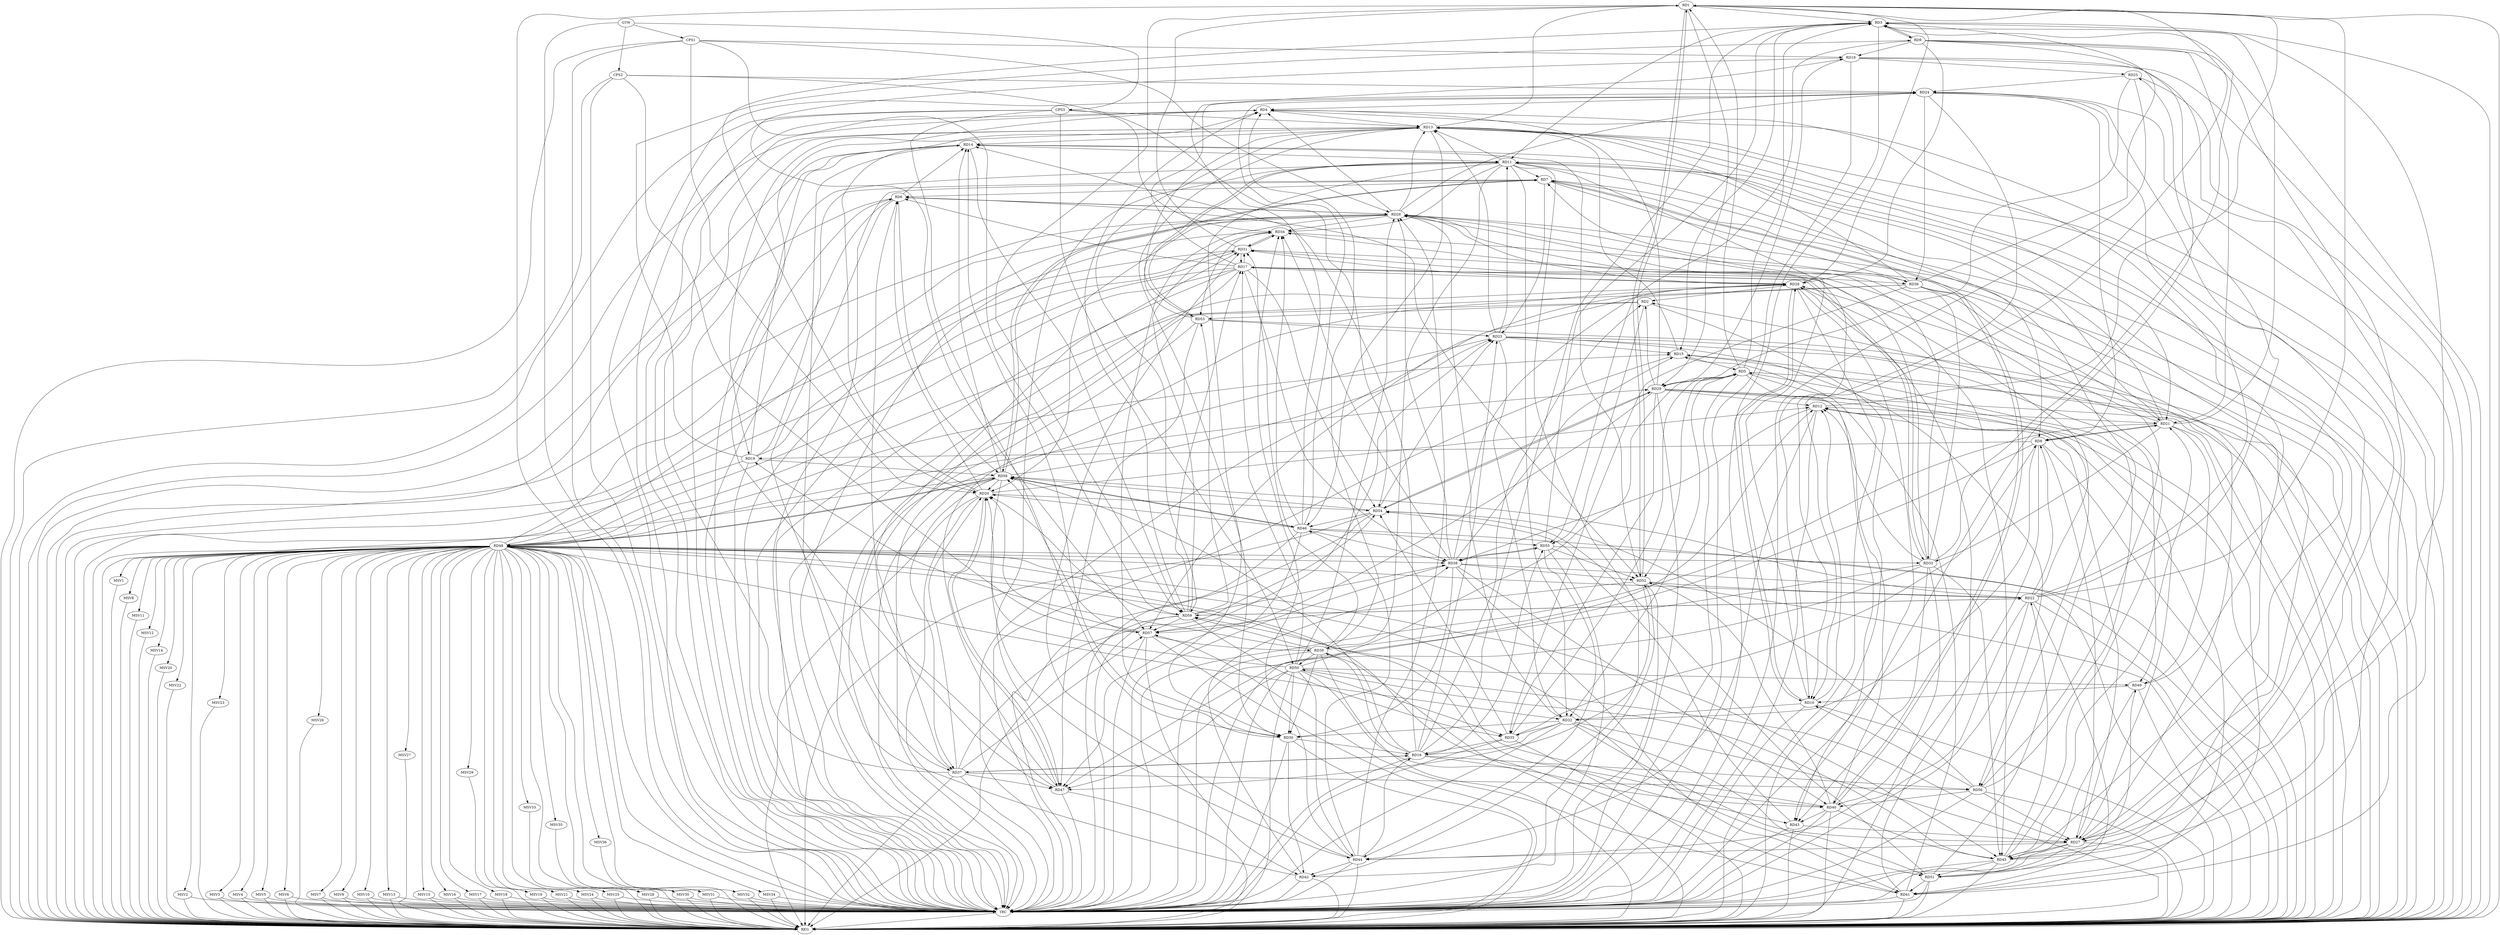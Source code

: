 strict digraph G {
  RD1 [ label="RD1" ];
  RD2 [ label="RD2" ];
  RD3 [ label="RD3" ];
  RD4 [ label="RD4" ];
  RD5 [ label="RD5" ];
  RD6 [ label="RD6" ];
  RD7 [ label="RD7" ];
  RD8 [ label="RD8" ];
  RD9 [ label="RD9" ];
  RD10 [ label="RD10" ];
  RD11 [ label="RD11" ];
  RD12 [ label="RD12" ];
  RD13 [ label="RD13" ];
  RD14 [ label="RD14" ];
  RD15 [ label="RD15" ];
  RD16 [ label="RD16" ];
  RD17 [ label="RD17" ];
  RD18 [ label="RD18" ];
  RD19 [ label="RD19" ];
  RD20 [ label="RD20" ];
  RD21 [ label="RD21" ];
  RD22 [ label="RD22" ];
  RD23 [ label="RD23" ];
  RD24 [ label="RD24" ];
  RD25 [ label="RD25" ];
  RD26 [ label="RD26" ];
  RD27 [ label="RD27" ];
  RD28 [ label="RD28" ];
  RD29 [ label="RD29" ];
  RD30 [ label="RD30" ];
  RD31 [ label="RD31" ];
  RD32 [ label="RD32" ];
  RD33 [ label="RD33" ];
  RD34 [ label="RD34" ];
  RD35 [ label="RD35" ];
  RD36 [ label="RD36" ];
  RD37 [ label="RD37" ];
  RD38 [ label="RD38" ];
  RD39 [ label="RD39" ];
  RD40 [ label="RD40" ];
  RD41 [ label="RD41" ];
  RD42 [ label="RD42" ];
  RD43 [ label="RD43" ];
  RD44 [ label="RD44" ];
  RD45 [ label="RD45" ];
  RD46 [ label="RD46" ];
  RD47 [ label="RD47" ];
  RD48 [ label="RD48" ];
  RD49 [ label="RD49" ];
  RD50 [ label="RD50" ];
  RD51 [ label="RD51" ];
  RD52 [ label="RD52" ];
  RD53 [ label="RD53" ];
  RD54 [ label="RD54" ];
  RD55 [ label="RD55" ];
  RD56 [ label="RD56" ];
  RD57 [ label="RD57" ];
  RD58 [ label="RD58" ];
  RD59 [ label="RD59" ];
  CPS1 [ label="CPS1" ];
  CPS2 [ label="CPS2" ];
  CPS3 [ label="CPS3" ];
  GTW [ label="GTW" ];
  REG [ label="REG" ];
  TRC [ label="TRC" ];
  MSV1 [ label="MSV1" ];
  MSV2 [ label="MSV2" ];
  MSV3 [ label="MSV3" ];
  MSV4 [ label="MSV4" ];
  MSV5 [ label="MSV5" ];
  MSV6 [ label="MSV6" ];
  MSV7 [ label="MSV7" ];
  MSV8 [ label="MSV8" ];
  MSV9 [ label="MSV9" ];
  MSV10 [ label="MSV10" ];
  MSV11 [ label="MSV11" ];
  MSV12 [ label="MSV12" ];
  MSV13 [ label="MSV13" ];
  MSV14 [ label="MSV14" ];
  MSV15 [ label="MSV15" ];
  MSV16 [ label="MSV16" ];
  MSV17 [ label="MSV17" ];
  MSV18 [ label="MSV18" ];
  MSV19 [ label="MSV19" ];
  MSV20 [ label="MSV20" ];
  MSV21 [ label="MSV21" ];
  MSV22 [ label="MSV22" ];
  MSV23 [ label="MSV23" ];
  MSV24 [ label="MSV24" ];
  MSV25 [ label="MSV25" ];
  MSV26 [ label="MSV26" ];
  MSV27 [ label="MSV27" ];
  MSV28 [ label="MSV28" ];
  MSV29 [ label="MSV29" ];
  MSV30 [ label="MSV30" ];
  MSV31 [ label="MSV31" ];
  MSV32 [ label="MSV32" ];
  MSV33 [ label="MSV33" ];
  MSV34 [ label="MSV34" ];
  MSV35 [ label="MSV35" ];
  MSV36 [ label="MSV36" ];
  RD1 -> RD3;
  RD5 -> RD1;
  RD1 -> RD10;
  RD12 -> RD1;
  RD13 -> RD1;
  RD22 -> RD1;
  RD28 -> RD1;
  RD1 -> RD29;
  RD31 -> RD1;
  RD1 -> RD52;
  RD52 -> RD1;
  RD1 -> RD59;
  RD16 -> RD2;
  RD21 -> RD2;
  RD28 -> RD2;
  RD29 -> RD2;
  RD2 -> RD53;
  RD2 -> RD55;
  RD5 -> RD3;
  RD3 -> RD9;
  RD9 -> RD3;
  RD3 -> RD11;
  RD3 -> RD15;
  RD16 -> RD3;
  RD3 -> RD20;
  RD21 -> RD3;
  RD33 -> RD3;
  RD36 -> RD3;
  RD45 -> RD3;
  RD55 -> RD3;
  RD4 -> RD13;
  RD20 -> RD4;
  RD24 -> RD4;
  RD26 -> RD4;
  RD29 -> RD4;
  RD37 -> RD4;
  RD39 -> RD4;
  RD4 -> RD47;
  RD49 -> RD4;
  RD59 -> RD4;
  RD15 -> RD5;
  RD5 -> RD29;
  RD5 -> RD32;
  RD35 -> RD5;
  RD5 -> RD43;
  RD50 -> RD5;
  RD51 -> RD5;
  RD5 -> RD52;
  RD5 -> RD56;
  RD7 -> RD6;
  RD6 -> RD14;
  RD17 -> RD6;
  RD20 -> RD6;
  RD6 -> RD26;
  RD26 -> RD6;
  RD6 -> RD37;
  RD47 -> RD6;
  RD48 -> RD6;
  RD6 -> RD52;
  RD6 -> RD58;
  RD11 -> RD7;
  RD19 -> RD7;
  RD7 -> RD23;
  RD33 -> RD7;
  RD7 -> RD36;
  RD7 -> RD40;
  RD40 -> RD7;
  RD51 -> RD7;
  RD7 -> RD58;
  RD58 -> RD7;
  RD11 -> RD8;
  RD8 -> RD19;
  RD8 -> RD21;
  RD21 -> RD8;
  RD22 -> RD8;
  RD24 -> RD8;
  RD8 -> RD27;
  RD8 -> RD32;
  RD35 -> RD8;
  RD8 -> RD40;
  RD9 -> RD18;
  RD19 -> RD9;
  RD9 -> RD21;
  RD9 -> RD27;
  RD9 -> RD28;
  RD9 -> RD55;
  RD11 -> RD10;
  RD10 -> RD12;
  RD24 -> RD10;
  RD10 -> RD26;
  RD10 -> RD28;
  RD28 -> RD10;
  RD10 -> RD32;
  RD49 -> RD10;
  RD56 -> RD10;
  RD11 -> RD13;
  RD14 -> RD11;
  RD21 -> RD11;
  RD23 -> RD11;
  RD11 -> RD30;
  RD11 -> RD32;
  RD11 -> RD34;
  RD11 -> RD39;
  RD11 -> RD42;
  RD45 -> RD11;
  RD11 -> RD47;
  RD11 -> RD53;
  RD53 -> RD11;
  RD20 -> RD12;
  RD12 -> RD21;
  RD27 -> RD12;
  RD29 -> RD12;
  RD33 -> RD12;
  RD12 -> RD38;
  RD39 -> RD12;
  RD41 -> RD12;
  RD12 -> RD44;
  RD13 -> RD14;
  RD15 -> RD13;
  RD13 -> RD19;
  RD13 -> RD21;
  RD23 -> RD13;
  RD26 -> RD13;
  RD27 -> RD13;
  RD13 -> RD30;
  RD36 -> RD13;
  RD41 -> RD13;
  RD13 -> RD45;
  RD13 -> RD46;
  RD53 -> RD13;
  RD13 -> RD59;
  RD16 -> RD14;
  RD19 -> RD14;
  RD21 -> RD14;
  RD30 -> RD14;
  RD42 -> RD14;
  RD52 -> RD14;
  RD58 -> RD14;
  RD14 -> RD59;
  RD23 -> RD15;
  RD38 -> RD15;
  RD41 -> RD15;
  RD48 -> RD15;
  RD56 -> RD15;
  RD16 -> RD23;
  RD30 -> RD16;
  RD32 -> RD16;
  RD35 -> RD16;
  RD16 -> RD37;
  RD37 -> RD16;
  RD16 -> RD39;
  RD44 -> RD16;
  RD16 -> RD55;
  RD16 -> RD56;
  RD16 -> RD58;
  RD22 -> RD17;
  RD17 -> RD24;
  RD17 -> RD28;
  RD17 -> RD31;
  RD31 -> RD17;
  RD17 -> RD33;
  RD33 -> RD17;
  RD17 -> RD37;
  RD17 -> RD38;
  RD17 -> RD48;
  RD50 -> RD17;
  RD17 -> RD54;
  RD59 -> RD17;
  RD18 -> RD25;
  RD18 -> RD29;
  RD18 -> RD41;
  RD46 -> RD18;
  RD18 -> RD57;
  RD19 -> RD31;
  RD39 -> RD19;
  RD19 -> RD58;
  RD26 -> RD20;
  RD37 -> RD20;
  RD46 -> RD20;
  RD20 -> RD47;
  RD47 -> RD20;
  RD50 -> RD20;
  RD20 -> RD54;
  RD57 -> RD20;
  RD58 -> RD20;
  RD59 -> RD20;
  RD21 -> RD33;
  RD36 -> RD21;
  RD45 -> RD21;
  RD21 -> RD49;
  RD22 -> RD24;
  RD22 -> RD25;
  RD22 -> RD41;
  RD22 -> RD44;
  RD45 -> RD22;
  RD48 -> RD22;
  RD52 -> RD22;
  RD22 -> RD58;
  RD22 -> RD59;
  RD59 -> RD22;
  RD23 -> RD32;
  RD23 -> RD49;
  RD53 -> RD23;
  RD54 -> RD23;
  RD23 -> RD56;
  RD57 -> RD23;
  RD58 -> RD23;
  RD25 -> RD24;
  RD26 -> RD24;
  RD24 -> RD27;
  RD24 -> RD36;
  RD46 -> RD24;
  RD25 -> RD29;
  RD26 -> RD27;
  RD26 -> RD28;
  RD26 -> RD30;
  RD32 -> RD26;
  RD26 -> RD33;
  RD26 -> RD34;
  RD36 -> RD26;
  RD38 -> RD26;
  RD44 -> RD26;
  RD48 -> RD26;
  RD50 -> RD26;
  RD56 -> RD26;
  RD27 -> RD28;
  RD29 -> RD27;
  RD32 -> RD27;
  RD43 -> RD27;
  RD27 -> RD44;
  RD27 -> RD45;
  RD50 -> RD27;
  RD27 -> RD51;
  RD56 -> RD27;
  RD28 -> RD31;
  RD38 -> RD28;
  RD41 -> RD28;
  RD28 -> RD43;
  RD28 -> RD45;
  RD47 -> RD28;
  RD28 -> RD57;
  RD29 -> RD35;
  RD29 -> RD40;
  RD48 -> RD29;
  RD29 -> RD54;
  RD54 -> RD29;
  RD29 -> RD57;
  RD32 -> RD30;
  RD38 -> RD30;
  RD39 -> RD30;
  RD30 -> RD42;
  RD50 -> RD30;
  RD33 -> RD31;
  RD31 -> RD34;
  RD34 -> RD31;
  RD31 -> RD36;
  RD37 -> RD31;
  RD39 -> RD31;
  RD44 -> RD31;
  RD32 -> RD35;
  RD48 -> RD32;
  RD32 -> RD51;
  RD33 -> RD43;
  RD33 -> RD45;
  RD33 -> RD47;
  RD48 -> RD33;
  RD38 -> RD34;
  RD44 -> RD34;
  RD45 -> RD34;
  RD46 -> RD34;
  RD34 -> RD53;
  RD59 -> RD34;
  RD36 -> RD35;
  RD50 -> RD35;
  RD35 -> RD54;
  RD59 -> RD35;
  RD36 -> RD45;
  RD36 -> RD48;
  RD37 -> RD47;
  RD37 -> RD54;
  RD37 -> RD56;
  RD37 -> RD57;
  RD58 -> RD37;
  RD38 -> RD40;
  RD38 -> RD41;
  RD42 -> RD38;
  RD46 -> RD38;
  RD48 -> RD38;
  RD38 -> RD52;
  RD38 -> RD55;
  RD55 -> RD38;
  RD59 -> RD38;
  RD39 -> RD40;
  RD39 -> RD50;
  RD57 -> RD39;
  RD39 -> RD59;
  RD40 -> RD43;
  RD40 -> RD45;
  RD50 -> RD40;
  RD40 -> RD52;
  RD56 -> RD40;
  RD40 -> RD59;
  RD48 -> RD41;
  RD51 -> RD41;
  RD41 -> RD57;
  RD44 -> RD42;
  RD42 -> RD52;
  RD57 -> RD42;
  RD48 -> RD43;
  RD43 -> RD54;
  RD44 -> RD46;
  RD50 -> RD44;
  RD55 -> RD44;
  RD58 -> RD44;
  RD48 -> RD45;
  RD45 -> RD50;
  RD45 -> RD51;
  RD46 -> RD47;
  RD54 -> RD46;
  RD46 -> RD55;
  RD46 -> RD58;
  RD58 -> RD46;
  RD50 -> RD47;
  RD52 -> RD47;
  RD53 -> RD47;
  RD48 -> RD51;
  RD48 -> RD58;
  RD58 -> RD48;
  RD50 -> RD49;
  RD51 -> RD49;
  RD51 -> RD54;
  RD55 -> RD52;
  RD52 -> RD57;
  RD59 -> RD53;
  RD56 -> RD54;
  RD54 -> RD58;
  RD57 -> RD58;
  RD59 -> RD57;
  CPS1 -> RD26;
  CPS1 -> RD20;
  CPS1 -> RD59;
  CPS1 -> RD18;
  CPS2 -> RD24;
  CPS2 -> RD57;
  CPS2 -> RD54;
  CPS3 -> RD34;
  CPS3 -> RD13;
  CPS3 -> RD30;
  CPS3 -> RD50;
  GTW -> CPS1;
  GTW -> CPS2;
  GTW -> CPS3;
  RD1 -> REG;
  RD2 -> REG;
  RD3 -> REG;
  RD4 -> REG;
  RD5 -> REG;
  RD6 -> REG;
  RD7 -> REG;
  RD8 -> REG;
  RD9 -> REG;
  RD10 -> REG;
  RD11 -> REG;
  RD12 -> REG;
  RD13 -> REG;
  RD14 -> REG;
  RD15 -> REG;
  RD16 -> REG;
  RD17 -> REG;
  RD18 -> REG;
  RD19 -> REG;
  RD20 -> REG;
  RD21 -> REG;
  RD22 -> REG;
  RD23 -> REG;
  RD24 -> REG;
  RD25 -> REG;
  RD26 -> REG;
  RD27 -> REG;
  RD28 -> REG;
  RD29 -> REG;
  RD30 -> REG;
  RD31 -> REG;
  RD32 -> REG;
  RD33 -> REG;
  RD34 -> REG;
  RD35 -> REG;
  RD36 -> REG;
  RD37 -> REG;
  RD38 -> REG;
  RD39 -> REG;
  RD40 -> REG;
  RD41 -> REG;
  RD42 -> REG;
  RD43 -> REG;
  RD44 -> REG;
  RD45 -> REG;
  RD46 -> REG;
  RD47 -> REG;
  RD48 -> REG;
  RD49 -> REG;
  RD50 -> REG;
  RD51 -> REG;
  RD52 -> REG;
  RD53 -> REG;
  RD54 -> REG;
  RD55 -> REG;
  RD56 -> REG;
  RD57 -> REG;
  RD58 -> REG;
  RD59 -> REG;
  CPS1 -> REG;
  CPS2 -> REG;
  CPS3 -> REG;
  RD1 -> TRC;
  RD2 -> TRC;
  RD3 -> TRC;
  RD4 -> TRC;
  RD5 -> TRC;
  RD6 -> TRC;
  RD7 -> TRC;
  RD8 -> TRC;
  RD9 -> TRC;
  RD10 -> TRC;
  RD11 -> TRC;
  RD12 -> TRC;
  RD13 -> TRC;
  RD14 -> TRC;
  RD15 -> TRC;
  RD16 -> TRC;
  RD17 -> TRC;
  RD18 -> TRC;
  RD19 -> TRC;
  RD20 -> TRC;
  RD21 -> TRC;
  RD22 -> TRC;
  RD23 -> TRC;
  RD24 -> TRC;
  RD25 -> TRC;
  RD26 -> TRC;
  RD27 -> TRC;
  RD28 -> TRC;
  RD29 -> TRC;
  RD30 -> TRC;
  RD31 -> TRC;
  RD32 -> TRC;
  RD33 -> TRC;
  RD34 -> TRC;
  RD35 -> TRC;
  RD36 -> TRC;
  RD37 -> TRC;
  RD38 -> TRC;
  RD39 -> TRC;
  RD40 -> TRC;
  RD41 -> TRC;
  RD42 -> TRC;
  RD43 -> TRC;
  RD44 -> TRC;
  RD45 -> TRC;
  RD46 -> TRC;
  RD47 -> TRC;
  RD48 -> TRC;
  RD49 -> TRC;
  RD50 -> TRC;
  RD51 -> TRC;
  RD52 -> TRC;
  RD53 -> TRC;
  RD54 -> TRC;
  RD55 -> TRC;
  RD56 -> TRC;
  RD57 -> TRC;
  RD58 -> TRC;
  RD59 -> TRC;
  CPS1 -> TRC;
  CPS2 -> TRC;
  CPS3 -> TRC;
  GTW -> TRC;
  TRC -> REG;
  RD48 -> MSV1;
  RD48 -> MSV2;
  RD48 -> MSV3;
  RD48 -> MSV4;
  RD48 -> MSV5;
  RD48 -> MSV6;
  RD48 -> MSV7;
  RD48 -> MSV8;
  RD48 -> MSV9;
  MSV1 -> REG;
  MSV2 -> REG;
  MSV2 -> TRC;
  MSV3 -> REG;
  MSV3 -> TRC;
  MSV4 -> REG;
  MSV4 -> TRC;
  MSV5 -> REG;
  MSV5 -> TRC;
  MSV6 -> REG;
  MSV6 -> TRC;
  MSV7 -> REG;
  MSV7 -> TRC;
  MSV8 -> REG;
  MSV9 -> REG;
  MSV9 -> TRC;
  RD48 -> MSV10;
  RD48 -> MSV11;
  MSV10 -> REG;
  MSV10 -> TRC;
  MSV11 -> REG;
  RD48 -> MSV12;
  MSV12 -> REG;
  RD48 -> MSV13;
  RD48 -> MSV14;
  RD48 -> MSV15;
  RD48 -> MSV16;
  RD48 -> MSV17;
  RD48 -> MSV18;
  RD48 -> MSV19;
  MSV13 -> REG;
  MSV13 -> TRC;
  MSV14 -> REG;
  MSV15 -> REG;
  MSV15 -> TRC;
  MSV16 -> REG;
  MSV16 -> TRC;
  MSV17 -> REG;
  MSV17 -> TRC;
  MSV18 -> REG;
  MSV18 -> TRC;
  MSV19 -> REG;
  MSV19 -> TRC;
  RD48 -> MSV20;
  MSV20 -> REG;
  RD48 -> MSV21;
  RD48 -> MSV22;
  RD48 -> MSV23;
  MSV21 -> REG;
  MSV21 -> TRC;
  MSV22 -> REG;
  MSV23 -> REG;
  RD48 -> MSV24;
  RD48 -> MSV25;
  RD48 -> MSV26;
  MSV24 -> REG;
  MSV24 -> TRC;
  MSV25 -> REG;
  MSV25 -> TRC;
  MSV26 -> REG;
  RD48 -> MSV27;
  MSV27 -> REG;
  RD48 -> MSV28;
  MSV28 -> REG;
  MSV28 -> TRC;
  RD48 -> MSV29;
  RD48 -> MSV30;
  RD48 -> MSV31;
  MSV29 -> REG;
  MSV30 -> REG;
  MSV30 -> TRC;
  MSV31 -> REG;
  MSV31 -> TRC;
  RD48 -> MSV32;
  MSV32 -> REG;
  MSV32 -> TRC;
  RD48 -> MSV33;
  RD48 -> MSV34;
  MSV33 -> REG;
  MSV34 -> REG;
  MSV34 -> TRC;
  RD48 -> MSV35;
  RD48 -> MSV36;
  MSV35 -> REG;
  MSV36 -> REG;
}
